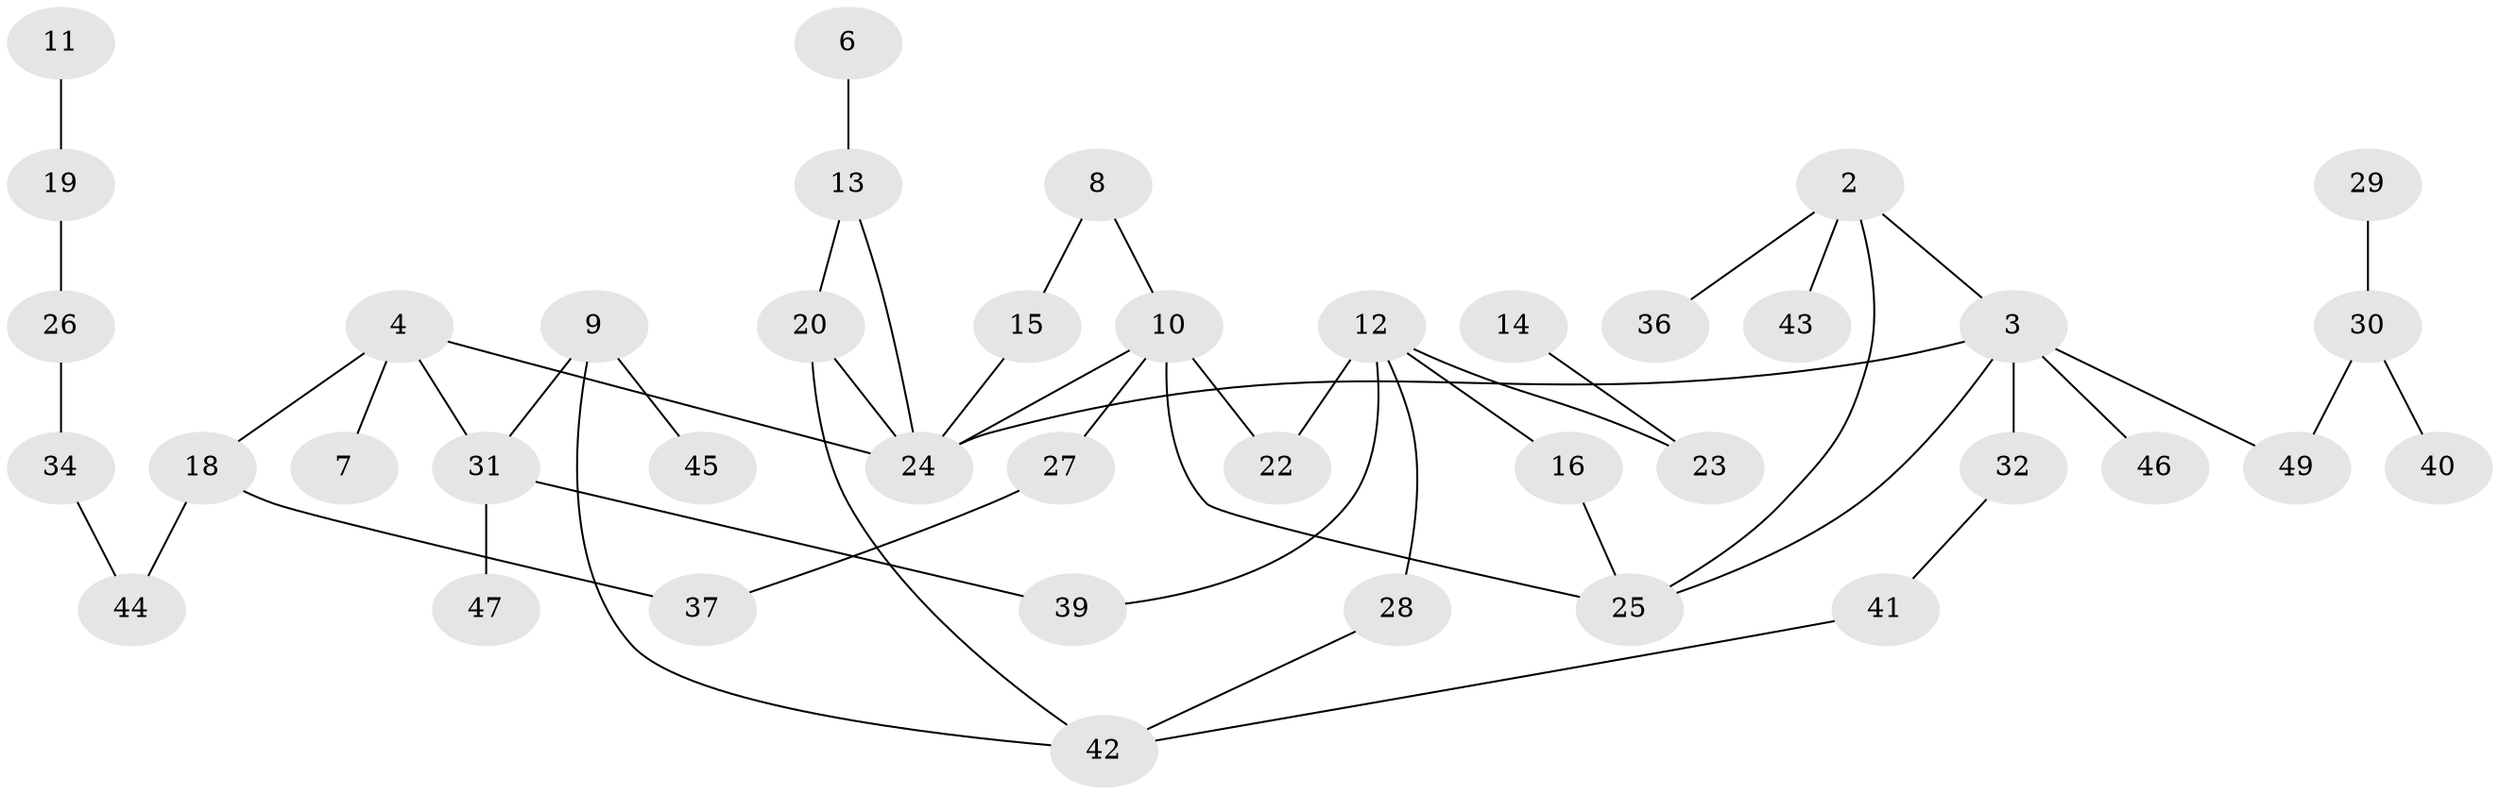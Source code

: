 // original degree distribution, {1: 0.27835051546391754, 3: 0.16494845360824742, 5: 0.020618556701030927, 2: 0.38144329896907214, 4: 0.08247422680412371, 0: 0.061855670103092786, 7: 0.010309278350515464}
// Generated by graph-tools (version 1.1) at 2025/33/03/09/25 02:33:51]
// undirected, 41 vertices, 50 edges
graph export_dot {
graph [start="1"]
  node [color=gray90,style=filled];
  2;
  3;
  4;
  6;
  7;
  8;
  9;
  10;
  11;
  12;
  13;
  14;
  15;
  16;
  18;
  19;
  20;
  22;
  23;
  24;
  25;
  26;
  27;
  28;
  29;
  30;
  31;
  32;
  34;
  36;
  37;
  39;
  40;
  41;
  42;
  43;
  44;
  45;
  46;
  47;
  49;
  2 -- 3 [weight=1.0];
  2 -- 25 [weight=1.0];
  2 -- 36 [weight=1.0];
  2 -- 43 [weight=1.0];
  3 -- 24 [weight=1.0];
  3 -- 25 [weight=1.0];
  3 -- 32 [weight=1.0];
  3 -- 46 [weight=1.0];
  3 -- 49 [weight=1.0];
  4 -- 7 [weight=1.0];
  4 -- 18 [weight=1.0];
  4 -- 24 [weight=1.0];
  4 -- 31 [weight=1.0];
  6 -- 13 [weight=1.0];
  8 -- 10 [weight=1.0];
  8 -- 15 [weight=1.0];
  9 -- 31 [weight=1.0];
  9 -- 42 [weight=1.0];
  9 -- 45 [weight=1.0];
  10 -- 22 [weight=1.0];
  10 -- 24 [weight=1.0];
  10 -- 25 [weight=1.0];
  10 -- 27 [weight=1.0];
  11 -- 19 [weight=1.0];
  12 -- 16 [weight=1.0];
  12 -- 22 [weight=1.0];
  12 -- 23 [weight=1.0];
  12 -- 28 [weight=1.0];
  12 -- 39 [weight=1.0];
  13 -- 20 [weight=1.0];
  13 -- 24 [weight=1.0];
  14 -- 23 [weight=1.0];
  15 -- 24 [weight=1.0];
  16 -- 25 [weight=1.0];
  18 -- 37 [weight=1.0];
  18 -- 44 [weight=1.0];
  19 -- 26 [weight=1.0];
  20 -- 24 [weight=1.0];
  20 -- 42 [weight=1.0];
  26 -- 34 [weight=1.0];
  27 -- 37 [weight=1.0];
  28 -- 42 [weight=1.0];
  29 -- 30 [weight=1.0];
  30 -- 40 [weight=1.0];
  30 -- 49 [weight=1.0];
  31 -- 39 [weight=1.0];
  31 -- 47 [weight=1.0];
  32 -- 41 [weight=1.0];
  34 -- 44 [weight=1.0];
  41 -- 42 [weight=1.0];
}
